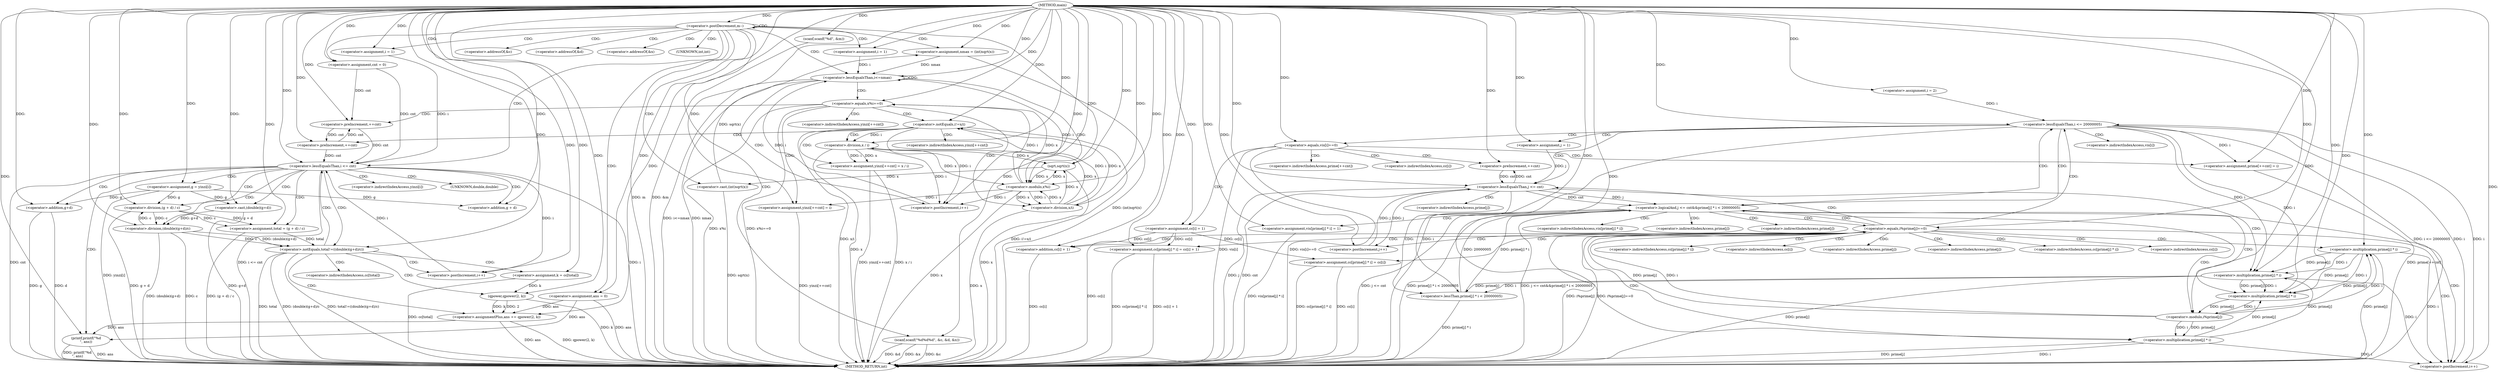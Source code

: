 digraph "main" {  
"1000131" [label = "(METHOD,main)" ]
"1000340" [label = "(METHOD_RETURN,int)" ]
"1000224" [label = "(scanf,scanf(\"%d\", &m))" ]
"1000135" [label = "(<operator>.assignment,i = 2)" ]
"1000138" [label = "(<operator>.lessEqualsThan,i <= 20000005)" ]
"1000141" [label = "(<operator>.postIncrement,i++)" ]
"1000229" [label = "(<operator>.postDecrement,m--)" ]
"1000232" [label = "(<operator>.assignment,cnt = 0)" ]
"1000235" [label = "(<operator>.assignment,ans = 0)" ]
"1000238" [label = "(scanf,scanf(\"%d%d%d\", &c, &d, &x))" ]
"1000247" [label = "(<operator>.assignment,nmax = (int)sqrt(x))" ]
"1000337" [label = "(printf,printf(\"%d\n\", ans))" ]
"1000145" [label = "(<operator>.equals,vis[i]==0)" ]
"1000164" [label = "(<operator>.assignment,j = 1)" ]
"1000167" [label = "(<operator>.logicalAnd,j <= cnt&&prime[j] * i < 20000005)" ]
"1000178" [label = "(<operator>.postIncrement,j++)" ]
"1000255" [label = "(<operator>.assignment,i = 1)" ]
"1000258" [label = "(<operator>.lessEqualsThan,i<=nmax)" ]
"1000261" [label = "(<operator>.postIncrement,i++)" ]
"1000293" [label = "(<operator>.assignment,i = 1)" ]
"1000296" [label = "(<operator>.lessEqualsThan,i <= cnt)" ]
"1000299" [label = "(<operator>.postIncrement,i++)" ]
"1000151" [label = "(<operator>.assignment,cc[i] = 1)" ]
"1000156" [label = "(<operator>.assignment,prime[++cnt] = i)" ]
"1000181" [label = "(<operator>.assignment,vis[prime[j] * i] = 1)" ]
"1000211" [label = "(<operator>.assignment,cc[prime[j] * i] = cc[i] + 1)" ]
"1000249" [label = "(<operator>.cast,(int)sqrt(x))" ]
"1000302" [label = "(<operator>.assignment,g = yinzi[i])" ]
"1000308" [label = "(<operator>.assignment,total = (g + d) / c)" ]
"1000327" [label = "(<operator>.assignment,k = cc[total])" ]
"1000332" [label = "(<operator>.assignmentPlus,ans += qpower(2, k))" ]
"1000168" [label = "(<operator>.lessEqualsThan,j <= cnt)" ]
"1000171" [label = "(<operator>.lessThan,prime[j] * i < 20000005)" ]
"1000191" [label = "(<operator>.equals,i%prime[j]==0)" ]
"1000251" [label = "(sqrt,sqrt(x))" ]
"1000265" [label = "(<operator>.equals,x%i==0)" ]
"1000316" [label = "(<operator>.notEquals,total!=((double)(g+d)/c))" ]
"1000172" [label = "(<operator>.multiplication,prime[j] * i)" ]
"1000199" [label = "(<operator>.assignment,cc[prime[j] * i] = cc[i])" ]
"1000219" [label = "(<operator>.addition,cc[i] + 1)" ]
"1000271" [label = "(<operator>.assignment,yinzi[++cnt] = i)" ]
"1000310" [label = "(<operator>.division,(g + d) / c)" ]
"1000334" [label = "(qpower,qpower(2, k))" ]
"1000159" [label = "(<operator>.preIncrement,++cnt)" ]
"1000184" [label = "(<operator>.multiplication,prime[j] * i)" ]
"1000192" [label = "(<operator>.modulo,i%prime[j])" ]
"1000214" [label = "(<operator>.multiplication,prime[j] * i)" ]
"1000266" [label = "(<operator>.modulo,x%i)" ]
"1000278" [label = "(<operator>.notEquals,i!=x/i)" ]
"1000283" [label = "(<operator>.assignment,yinzi[++cnt] = x / i)" ]
"1000311" [label = "(<operator>.addition,g + d)" ]
"1000318" [label = "(<operator>.division,(double)(g+d)/c)" ]
"1000319" [label = "(<operator>.cast,(double)(g+d))" ]
"1000202" [label = "(<operator>.multiplication,prime[j] * i)" ]
"1000274" [label = "(<operator>.preIncrement,++cnt)" ]
"1000280" [label = "(<operator>.division,x/i)" ]
"1000288" [label = "(<operator>.division,x / i)" ]
"1000321" [label = "(<operator>.addition,g+d)" ]
"1000286" [label = "(<operator>.preIncrement,++cnt)" ]
"1000240" [label = "(<operator>.addressOf,&c)" ]
"1000242" [label = "(<operator>.addressOf,&d)" ]
"1000244" [label = "(<operator>.addressOf,&x)" ]
"1000146" [label = "(<operator>.indirectIndexAccess,vis[i])" ]
"1000250" [label = "(UNKNOWN,int,int)" ]
"1000152" [label = "(<operator>.indirectIndexAccess,cc[i])" ]
"1000157" [label = "(<operator>.indirectIndexAccess,prime[++cnt])" ]
"1000182" [label = "(<operator>.indirectIndexAccess,vis[prime[j] * i])" ]
"1000212" [label = "(<operator>.indirectIndexAccess,cc[prime[j] * i])" ]
"1000304" [label = "(<operator>.indirectIndexAccess,yinzi[i])" ]
"1000329" [label = "(<operator>.indirectIndexAccess,cc[total])" ]
"1000173" [label = "(<operator>.indirectIndexAccess,prime[j])" ]
"1000220" [label = "(<operator>.indirectIndexAccess,cc[i])" ]
"1000185" [label = "(<operator>.indirectIndexAccess,prime[j])" ]
"1000194" [label = "(<operator>.indirectIndexAccess,prime[j])" ]
"1000200" [label = "(<operator>.indirectIndexAccess,cc[prime[j] * i])" ]
"1000207" [label = "(<operator>.indirectIndexAccess,cc[i])" ]
"1000215" [label = "(<operator>.indirectIndexAccess,prime[j])" ]
"1000272" [label = "(<operator>.indirectIndexAccess,yinzi[++cnt])" ]
"1000284" [label = "(<operator>.indirectIndexAccess,yinzi[++cnt])" ]
"1000320" [label = "(UNKNOWN,double,double)" ]
"1000203" [label = "(<operator>.indirectIndexAccess,prime[j])" ]
  "1000138" -> "1000340"  [ label = "DDG: i"] 
  "1000138" -> "1000340"  [ label = "DDG: i <= 20000005"] 
  "1000145" -> "1000340"  [ label = "DDG: vis[i]"] 
  "1000145" -> "1000340"  [ label = "DDG: vis[i]==0"] 
  "1000151" -> "1000340"  [ label = "DDG: cc[i]"] 
  "1000156" -> "1000340"  [ label = "DDG: prime[++cnt]"] 
  "1000168" -> "1000340"  [ label = "DDG: j"] 
  "1000168" -> "1000340"  [ label = "DDG: cnt"] 
  "1000167" -> "1000340"  [ label = "DDG: j <= cnt"] 
  "1000172" -> "1000340"  [ label = "DDG: prime[j]"] 
  "1000171" -> "1000340"  [ label = "DDG: prime[j] * i"] 
  "1000167" -> "1000340"  [ label = "DDG: prime[j] * i < 20000005"] 
  "1000167" -> "1000340"  [ label = "DDG: j <= cnt&&prime[j] * i < 20000005"] 
  "1000181" -> "1000340"  [ label = "DDG: vis[prime[j] * i]"] 
  "1000191" -> "1000340"  [ label = "DDG: i%prime[j]"] 
  "1000191" -> "1000340"  [ label = "DDG: i%prime[j]==0"] 
  "1000214" -> "1000340"  [ label = "DDG: prime[j]"] 
  "1000211" -> "1000340"  [ label = "DDG: cc[prime[j] * i]"] 
  "1000219" -> "1000340"  [ label = "DDG: cc[i]"] 
  "1000211" -> "1000340"  [ label = "DDG: cc[i] + 1"] 
  "1000202" -> "1000340"  [ label = "DDG: prime[j]"] 
  "1000202" -> "1000340"  [ label = "DDG: i"] 
  "1000199" -> "1000340"  [ label = "DDG: cc[prime[j] * i]"] 
  "1000199" -> "1000340"  [ label = "DDG: cc[i]"] 
  "1000224" -> "1000340"  [ label = "DDG: &m"] 
  "1000229" -> "1000340"  [ label = "DDG: m"] 
  "1000235" -> "1000340"  [ label = "DDG: ans"] 
  "1000238" -> "1000340"  [ label = "DDG: &c"] 
  "1000238" -> "1000340"  [ label = "DDG: &d"] 
  "1000238" -> "1000340"  [ label = "DDG: &x"] 
  "1000251" -> "1000340"  [ label = "DDG: x"] 
  "1000249" -> "1000340"  [ label = "DDG: sqrt(x)"] 
  "1000247" -> "1000340"  [ label = "DDG: (int)sqrt(x)"] 
  "1000258" -> "1000340"  [ label = "DDG: nmax"] 
  "1000258" -> "1000340"  [ label = "DDG: i<=nmax"] 
  "1000296" -> "1000340"  [ label = "DDG: i"] 
  "1000296" -> "1000340"  [ label = "DDG: cnt"] 
  "1000296" -> "1000340"  [ label = "DDG: i <= cnt"] 
  "1000337" -> "1000340"  [ label = "DDG: ans"] 
  "1000337" -> "1000340"  [ label = "DDG: printf(\"%d\n\", ans)"] 
  "1000302" -> "1000340"  [ label = "DDG: yinzi[i]"] 
  "1000310" -> "1000340"  [ label = "DDG: g + d"] 
  "1000308" -> "1000340"  [ label = "DDG: (g + d) / c"] 
  "1000316" -> "1000340"  [ label = "DDG: total"] 
  "1000321" -> "1000340"  [ label = "DDG: g"] 
  "1000321" -> "1000340"  [ label = "DDG: d"] 
  "1000319" -> "1000340"  [ label = "DDG: g+d"] 
  "1000318" -> "1000340"  [ label = "DDG: (double)(g+d)"] 
  "1000318" -> "1000340"  [ label = "DDG: c"] 
  "1000316" -> "1000340"  [ label = "DDG: (double)(g+d)/c"] 
  "1000316" -> "1000340"  [ label = "DDG: total!=((double)(g+d)/c)"] 
  "1000327" -> "1000340"  [ label = "DDG: cc[total]"] 
  "1000332" -> "1000340"  [ label = "DDG: ans"] 
  "1000334" -> "1000340"  [ label = "DDG: k"] 
  "1000332" -> "1000340"  [ label = "DDG: qpower(2, k)"] 
  "1000266" -> "1000340"  [ label = "DDG: x"] 
  "1000265" -> "1000340"  [ label = "DDG: x%i"] 
  "1000265" -> "1000340"  [ label = "DDG: x%i==0"] 
  "1000271" -> "1000340"  [ label = "DDG: yinzi[++cnt]"] 
  "1000280" -> "1000340"  [ label = "DDG: x"] 
  "1000278" -> "1000340"  [ label = "DDG: x/i"] 
  "1000278" -> "1000340"  [ label = "DDG: i!=x/i"] 
  "1000283" -> "1000340"  [ label = "DDG: yinzi[++cnt]"] 
  "1000288" -> "1000340"  [ label = "DDG: x"] 
  "1000283" -> "1000340"  [ label = "DDG: x / i"] 
  "1000131" -> "1000224"  [ label = "DDG: "] 
  "1000131" -> "1000135"  [ label = "DDG: "] 
  "1000135" -> "1000138"  [ label = "DDG: i"] 
  "1000141" -> "1000138"  [ label = "DDG: i"] 
  "1000131" -> "1000138"  [ label = "DDG: "] 
  "1000138" -> "1000141"  [ label = "DDG: i"] 
  "1000172" -> "1000141"  [ label = "DDG: i"] 
  "1000214" -> "1000141"  [ label = "DDG: i"] 
  "1000202" -> "1000141"  [ label = "DDG: i"] 
  "1000131" -> "1000141"  [ label = "DDG: "] 
  "1000131" -> "1000229"  [ label = "DDG: "] 
  "1000131" -> "1000232"  [ label = "DDG: "] 
  "1000131" -> "1000235"  [ label = "DDG: "] 
  "1000131" -> "1000238"  [ label = "DDG: "] 
  "1000249" -> "1000247"  [ label = "DDG: sqrt(x)"] 
  "1000131" -> "1000164"  [ label = "DDG: "] 
  "1000131" -> "1000247"  [ label = "DDG: "] 
  "1000131" -> "1000255"  [ label = "DDG: "] 
  "1000131" -> "1000293"  [ label = "DDG: "] 
  "1000131" -> "1000337"  [ label = "DDG: "] 
  "1000235" -> "1000337"  [ label = "DDG: ans"] 
  "1000332" -> "1000337"  [ label = "DDG: ans"] 
  "1000131" -> "1000145"  [ label = "DDG: "] 
  "1000131" -> "1000151"  [ label = "DDG: "] 
  "1000138" -> "1000156"  [ label = "DDG: i"] 
  "1000131" -> "1000156"  [ label = "DDG: "] 
  "1000168" -> "1000167"  [ label = "DDG: cnt"] 
  "1000168" -> "1000167"  [ label = "DDG: j"] 
  "1000171" -> "1000167"  [ label = "DDG: prime[j] * i"] 
  "1000171" -> "1000167"  [ label = "DDG: 20000005"] 
  "1000168" -> "1000178"  [ label = "DDG: j"] 
  "1000131" -> "1000178"  [ label = "DDG: "] 
  "1000131" -> "1000181"  [ label = "DDG: "] 
  "1000131" -> "1000211"  [ label = "DDG: "] 
  "1000151" -> "1000211"  [ label = "DDG: cc[i]"] 
  "1000251" -> "1000249"  [ label = "DDG: x"] 
  "1000255" -> "1000258"  [ label = "DDG: i"] 
  "1000261" -> "1000258"  [ label = "DDG: i"] 
  "1000131" -> "1000258"  [ label = "DDG: "] 
  "1000247" -> "1000258"  [ label = "DDG: nmax"] 
  "1000266" -> "1000261"  [ label = "DDG: i"] 
  "1000278" -> "1000261"  [ label = "DDG: i"] 
  "1000288" -> "1000261"  [ label = "DDG: i"] 
  "1000131" -> "1000261"  [ label = "DDG: "] 
  "1000293" -> "1000296"  [ label = "DDG: i"] 
  "1000299" -> "1000296"  [ label = "DDG: i"] 
  "1000131" -> "1000296"  [ label = "DDG: "] 
  "1000232" -> "1000296"  [ label = "DDG: cnt"] 
  "1000274" -> "1000296"  [ label = "DDG: cnt"] 
  "1000286" -> "1000296"  [ label = "DDG: cnt"] 
  "1000296" -> "1000299"  [ label = "DDG: i"] 
  "1000131" -> "1000299"  [ label = "DDG: "] 
  "1000310" -> "1000308"  [ label = "DDG: c"] 
  "1000310" -> "1000308"  [ label = "DDG: g + d"] 
  "1000334" -> "1000332"  [ label = "DDG: k"] 
  "1000334" -> "1000332"  [ label = "DDG: 2"] 
  "1000164" -> "1000168"  [ label = "DDG: j"] 
  "1000178" -> "1000168"  [ label = "DDG: j"] 
  "1000131" -> "1000168"  [ label = "DDG: "] 
  "1000159" -> "1000168"  [ label = "DDG: cnt"] 
  "1000172" -> "1000171"  [ label = "DDG: prime[j]"] 
  "1000172" -> "1000171"  [ label = "DDG: i"] 
  "1000131" -> "1000171"  [ label = "DDG: "] 
  "1000266" -> "1000251"  [ label = "DDG: x"] 
  "1000280" -> "1000251"  [ label = "DDG: x"] 
  "1000288" -> "1000251"  [ label = "DDG: x"] 
  "1000131" -> "1000251"  [ label = "DDG: "] 
  "1000131" -> "1000302"  [ label = "DDG: "] 
  "1000131" -> "1000308"  [ label = "DDG: "] 
  "1000131" -> "1000327"  [ label = "DDG: "] 
  "1000235" -> "1000332"  [ label = "DDG: ans"] 
  "1000131" -> "1000332"  [ label = "DDG: "] 
  "1000214" -> "1000172"  [ label = "DDG: prime[j]"] 
  "1000202" -> "1000172"  [ label = "DDG: prime[j]"] 
  "1000138" -> "1000172"  [ label = "DDG: i"] 
  "1000214" -> "1000172"  [ label = "DDG: i"] 
  "1000131" -> "1000172"  [ label = "DDG: "] 
  "1000192" -> "1000191"  [ label = "DDG: i"] 
  "1000192" -> "1000191"  [ label = "DDG: prime[j]"] 
  "1000131" -> "1000191"  [ label = "DDG: "] 
  "1000151" -> "1000199"  [ label = "DDG: cc[i]"] 
  "1000151" -> "1000219"  [ label = "DDG: cc[i]"] 
  "1000131" -> "1000219"  [ label = "DDG: "] 
  "1000266" -> "1000265"  [ label = "DDG: x"] 
  "1000266" -> "1000265"  [ label = "DDG: i"] 
  "1000131" -> "1000265"  [ label = "DDG: "] 
  "1000266" -> "1000271"  [ label = "DDG: i"] 
  "1000131" -> "1000271"  [ label = "DDG: "] 
  "1000302" -> "1000310"  [ label = "DDG: g"] 
  "1000131" -> "1000310"  [ label = "DDG: "] 
  "1000318" -> "1000310"  [ label = "DDG: c"] 
  "1000308" -> "1000316"  [ label = "DDG: total"] 
  "1000131" -> "1000316"  [ label = "DDG: "] 
  "1000318" -> "1000316"  [ label = "DDG: c"] 
  "1000318" -> "1000316"  [ label = "DDG: (double)(g+d)"] 
  "1000131" -> "1000334"  [ label = "DDG: "] 
  "1000327" -> "1000334"  [ label = "DDG: k"] 
  "1000168" -> "1000159"  [ label = "DDG: cnt"] 
  "1000131" -> "1000159"  [ label = "DDG: "] 
  "1000172" -> "1000184"  [ label = "DDG: prime[j]"] 
  "1000214" -> "1000184"  [ label = "DDG: prime[j]"] 
  "1000202" -> "1000184"  [ label = "DDG: prime[j]"] 
  "1000138" -> "1000184"  [ label = "DDG: i"] 
  "1000172" -> "1000184"  [ label = "DDG: i"] 
  "1000214" -> "1000184"  [ label = "DDG: i"] 
  "1000131" -> "1000184"  [ label = "DDG: "] 
  "1000184" -> "1000192"  [ label = "DDG: i"] 
  "1000131" -> "1000192"  [ label = "DDG: "] 
  "1000184" -> "1000192"  [ label = "DDG: prime[j]"] 
  "1000192" -> "1000214"  [ label = "DDG: prime[j]"] 
  "1000192" -> "1000214"  [ label = "DDG: i"] 
  "1000131" -> "1000214"  [ label = "DDG: "] 
  "1000251" -> "1000266"  [ label = "DDG: x"] 
  "1000280" -> "1000266"  [ label = "DDG: x"] 
  "1000288" -> "1000266"  [ label = "DDG: x"] 
  "1000131" -> "1000266"  [ label = "DDG: "] 
  "1000258" -> "1000266"  [ label = "DDG: i"] 
  "1000288" -> "1000283"  [ label = "DDG: i"] 
  "1000288" -> "1000283"  [ label = "DDG: x"] 
  "1000302" -> "1000311"  [ label = "DDG: g"] 
  "1000131" -> "1000311"  [ label = "DDG: "] 
  "1000319" -> "1000318"  [ label = "DDG: g+d"] 
  "1000310" -> "1000318"  [ label = "DDG: c"] 
  "1000131" -> "1000318"  [ label = "DDG: "] 
  "1000280" -> "1000278"  [ label = "DDG: i"] 
  "1000131" -> "1000278"  [ label = "DDG: "] 
  "1000280" -> "1000278"  [ label = "DDG: x"] 
  "1000131" -> "1000319"  [ label = "DDG: "] 
  "1000302" -> "1000319"  [ label = "DDG: g"] 
  "1000192" -> "1000202"  [ label = "DDG: prime[j]"] 
  "1000192" -> "1000202"  [ label = "DDG: i"] 
  "1000131" -> "1000202"  [ label = "DDG: "] 
  "1000232" -> "1000274"  [ label = "DDG: cnt"] 
  "1000286" -> "1000274"  [ label = "DDG: cnt"] 
  "1000131" -> "1000274"  [ label = "DDG: "] 
  "1000266" -> "1000280"  [ label = "DDG: x"] 
  "1000131" -> "1000280"  [ label = "DDG: "] 
  "1000266" -> "1000280"  [ label = "DDG: i"] 
  "1000280" -> "1000288"  [ label = "DDG: x"] 
  "1000131" -> "1000288"  [ label = "DDG: "] 
  "1000278" -> "1000288"  [ label = "DDG: i"] 
  "1000131" -> "1000321"  [ label = "DDG: "] 
  "1000302" -> "1000321"  [ label = "DDG: g"] 
  "1000274" -> "1000286"  [ label = "DDG: cnt"] 
  "1000131" -> "1000286"  [ label = "DDG: "] 
  "1000138" -> "1000164"  [ label = "CDG: "] 
  "1000138" -> "1000167"  [ label = "CDG: "] 
  "1000138" -> "1000145"  [ label = "CDG: "] 
  "1000138" -> "1000146"  [ label = "CDG: "] 
  "1000138" -> "1000168"  [ label = "CDG: "] 
  "1000229" -> "1000258"  [ label = "CDG: "] 
  "1000229" -> "1000238"  [ label = "CDG: "] 
  "1000229" -> "1000293"  [ label = "CDG: "] 
  "1000229" -> "1000255"  [ label = "CDG: "] 
  "1000229" -> "1000244"  [ label = "CDG: "] 
  "1000229" -> "1000251"  [ label = "CDG: "] 
  "1000229" -> "1000242"  [ label = "CDG: "] 
  "1000229" -> "1000235"  [ label = "CDG: "] 
  "1000229" -> "1000250"  [ label = "CDG: "] 
  "1000229" -> "1000240"  [ label = "CDG: "] 
  "1000229" -> "1000232"  [ label = "CDG: "] 
  "1000229" -> "1000247"  [ label = "CDG: "] 
  "1000229" -> "1000229"  [ label = "CDG: "] 
  "1000229" -> "1000296"  [ label = "CDG: "] 
  "1000229" -> "1000249"  [ label = "CDG: "] 
  "1000145" -> "1000156"  [ label = "CDG: "] 
  "1000145" -> "1000157"  [ label = "CDG: "] 
  "1000145" -> "1000151"  [ label = "CDG: "] 
  "1000145" -> "1000152"  [ label = "CDG: "] 
  "1000145" -> "1000159"  [ label = "CDG: "] 
  "1000167" -> "1000191"  [ label = "CDG: "] 
  "1000167" -> "1000141"  [ label = "CDG: "] 
  "1000167" -> "1000182"  [ label = "CDG: "] 
  "1000167" -> "1000194"  [ label = "CDG: "] 
  "1000167" -> "1000192"  [ label = "CDG: "] 
  "1000167" -> "1000138"  [ label = "CDG: "] 
  "1000167" -> "1000185"  [ label = "CDG: "] 
  "1000167" -> "1000184"  [ label = "CDG: "] 
  "1000167" -> "1000181"  [ label = "CDG: "] 
  "1000258" -> "1000258"  [ label = "CDG: "] 
  "1000258" -> "1000261"  [ label = "CDG: "] 
  "1000258" -> "1000265"  [ label = "CDG: "] 
  "1000258" -> "1000266"  [ label = "CDG: "] 
  "1000296" -> "1000310"  [ label = "CDG: "] 
  "1000296" -> "1000337"  [ label = "CDG: "] 
  "1000296" -> "1000302"  [ label = "CDG: "] 
  "1000296" -> "1000321"  [ label = "CDG: "] 
  "1000296" -> "1000318"  [ label = "CDG: "] 
  "1000296" -> "1000316"  [ label = "CDG: "] 
  "1000296" -> "1000308"  [ label = "CDG: "] 
  "1000296" -> "1000304"  [ label = "CDG: "] 
  "1000296" -> "1000311"  [ label = "CDG: "] 
  "1000296" -> "1000320"  [ label = "CDG: "] 
  "1000296" -> "1000319"  [ label = "CDG: "] 
  "1000168" -> "1000172"  [ label = "CDG: "] 
  "1000168" -> "1000173"  [ label = "CDG: "] 
  "1000168" -> "1000171"  [ label = "CDG: "] 
  "1000191" -> "1000200"  [ label = "CDG: "] 
  "1000191" -> "1000211"  [ label = "CDG: "] 
  "1000191" -> "1000199"  [ label = "CDG: "] 
  "1000191" -> "1000219"  [ label = "CDG: "] 
  "1000191" -> "1000220"  [ label = "CDG: "] 
  "1000191" -> "1000214"  [ label = "CDG: "] 
  "1000191" -> "1000167"  [ label = "CDG: "] 
  "1000191" -> "1000212"  [ label = "CDG: "] 
  "1000191" -> "1000168"  [ label = "CDG: "] 
  "1000191" -> "1000215"  [ label = "CDG: "] 
  "1000191" -> "1000178"  [ label = "CDG: "] 
  "1000191" -> "1000207"  [ label = "CDG: "] 
  "1000191" -> "1000203"  [ label = "CDG: "] 
  "1000191" -> "1000202"  [ label = "CDG: "] 
  "1000191" -> "1000141"  [ label = "CDG: "] 
  "1000191" -> "1000138"  [ label = "CDG: "] 
  "1000265" -> "1000274"  [ label = "CDG: "] 
  "1000265" -> "1000272"  [ label = "CDG: "] 
  "1000265" -> "1000271"  [ label = "CDG: "] 
  "1000265" -> "1000280"  [ label = "CDG: "] 
  "1000265" -> "1000278"  [ label = "CDG: "] 
  "1000316" -> "1000332"  [ label = "CDG: "] 
  "1000316" -> "1000329"  [ label = "CDG: "] 
  "1000316" -> "1000334"  [ label = "CDG: "] 
  "1000316" -> "1000299"  [ label = "CDG: "] 
  "1000316" -> "1000296"  [ label = "CDG: "] 
  "1000316" -> "1000327"  [ label = "CDG: "] 
  "1000278" -> "1000284"  [ label = "CDG: "] 
  "1000278" -> "1000288"  [ label = "CDG: "] 
  "1000278" -> "1000286"  [ label = "CDG: "] 
  "1000278" -> "1000283"  [ label = "CDG: "] 
}
